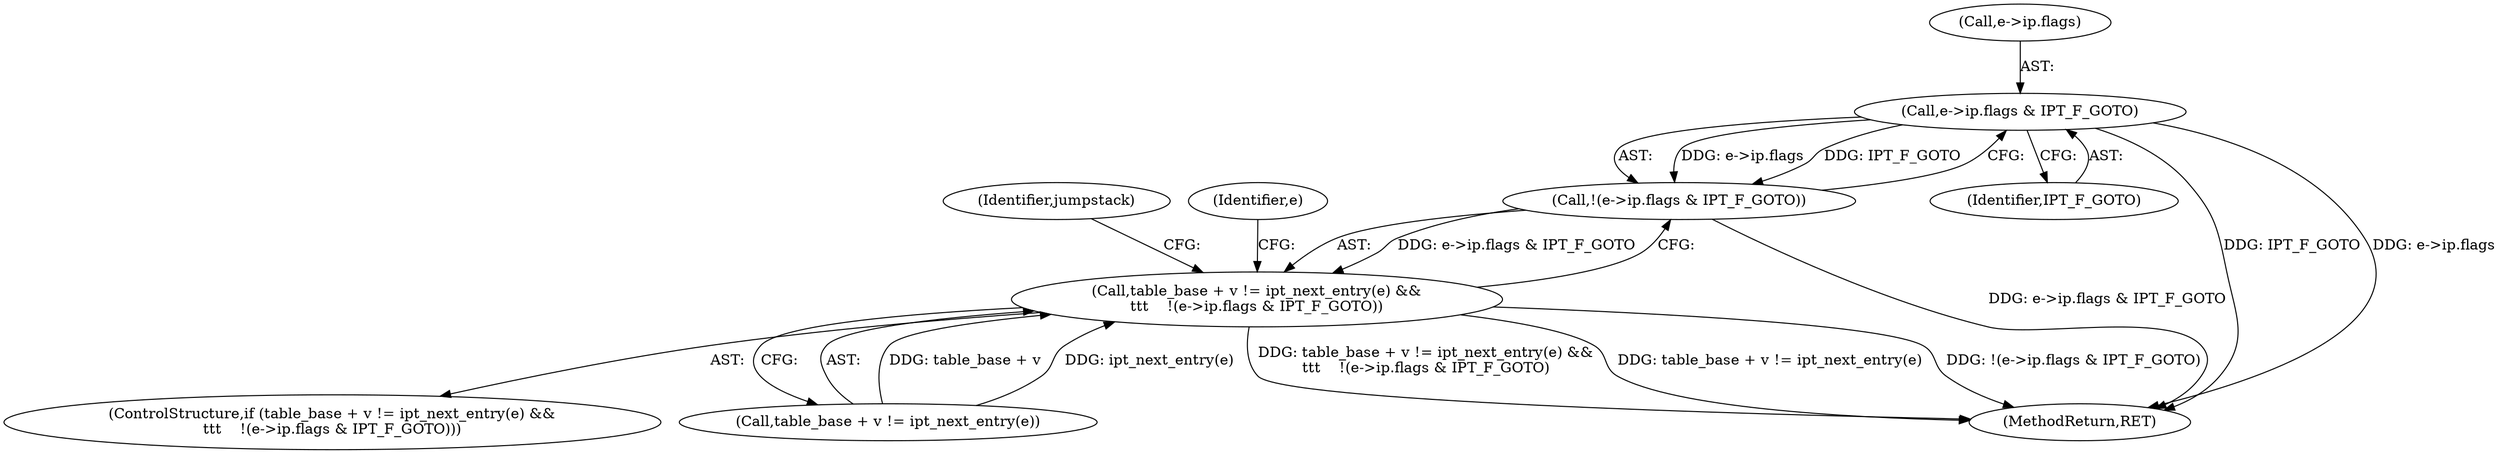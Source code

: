 digraph "1_linux_57ebd808a97d7c5b1e1afb937c2db22beba3c1f8_0@del" {
"1000431" [label="(Call,e->ip.flags & IPT_F_GOTO)"];
"1000430" [label="(Call,!(e->ip.flags & IPT_F_GOTO))"];
"1000423" [label="(Call,table_base + v != ipt_next_entry(e) &&\n\t\t\t    !(e->ip.flags & IPT_F_GOTO))"];
"1000430" [label="(Call,!(e->ip.flags & IPT_F_GOTO))"];
"1000437" [label="(Identifier,IPT_F_GOTO)"];
"1000431" [label="(Call,e->ip.flags & IPT_F_GOTO)"];
"1000424" [label="(Call,table_base + v != ipt_next_entry(e))"];
"1000440" [label="(Identifier,jumpstack)"];
"1000432" [label="(Call,e->ip.flags)"];
"1000423" [label="(Call,table_base + v != ipt_next_entry(e) &&\n\t\t\t    !(e->ip.flags & IPT_F_GOTO))"];
"1000422" [label="(ControlStructure,if (table_base + v != ipt_next_entry(e) &&\n\t\t\t    !(e->ip.flags & IPT_F_GOTO)))"];
"1000506" [label="(MethodReturn,RET)"];
"1000445" [label="(Identifier,e)"];
"1000431" -> "1000430"  [label="AST: "];
"1000431" -> "1000437"  [label="CFG: "];
"1000432" -> "1000431"  [label="AST: "];
"1000437" -> "1000431"  [label="AST: "];
"1000430" -> "1000431"  [label="CFG: "];
"1000431" -> "1000506"  [label="DDG: IPT_F_GOTO"];
"1000431" -> "1000506"  [label="DDG: e->ip.flags"];
"1000431" -> "1000430"  [label="DDG: e->ip.flags"];
"1000431" -> "1000430"  [label="DDG: IPT_F_GOTO"];
"1000430" -> "1000423"  [label="AST: "];
"1000423" -> "1000430"  [label="CFG: "];
"1000430" -> "1000506"  [label="DDG: e->ip.flags & IPT_F_GOTO"];
"1000430" -> "1000423"  [label="DDG: e->ip.flags & IPT_F_GOTO"];
"1000423" -> "1000422"  [label="AST: "];
"1000423" -> "1000424"  [label="CFG: "];
"1000424" -> "1000423"  [label="AST: "];
"1000440" -> "1000423"  [label="CFG: "];
"1000445" -> "1000423"  [label="CFG: "];
"1000423" -> "1000506"  [label="DDG: table_base + v != ipt_next_entry(e) &&\n\t\t\t    !(e->ip.flags & IPT_F_GOTO)"];
"1000423" -> "1000506"  [label="DDG: table_base + v != ipt_next_entry(e)"];
"1000423" -> "1000506"  [label="DDG: !(e->ip.flags & IPT_F_GOTO)"];
"1000424" -> "1000423"  [label="DDG: table_base + v"];
"1000424" -> "1000423"  [label="DDG: ipt_next_entry(e)"];
}
